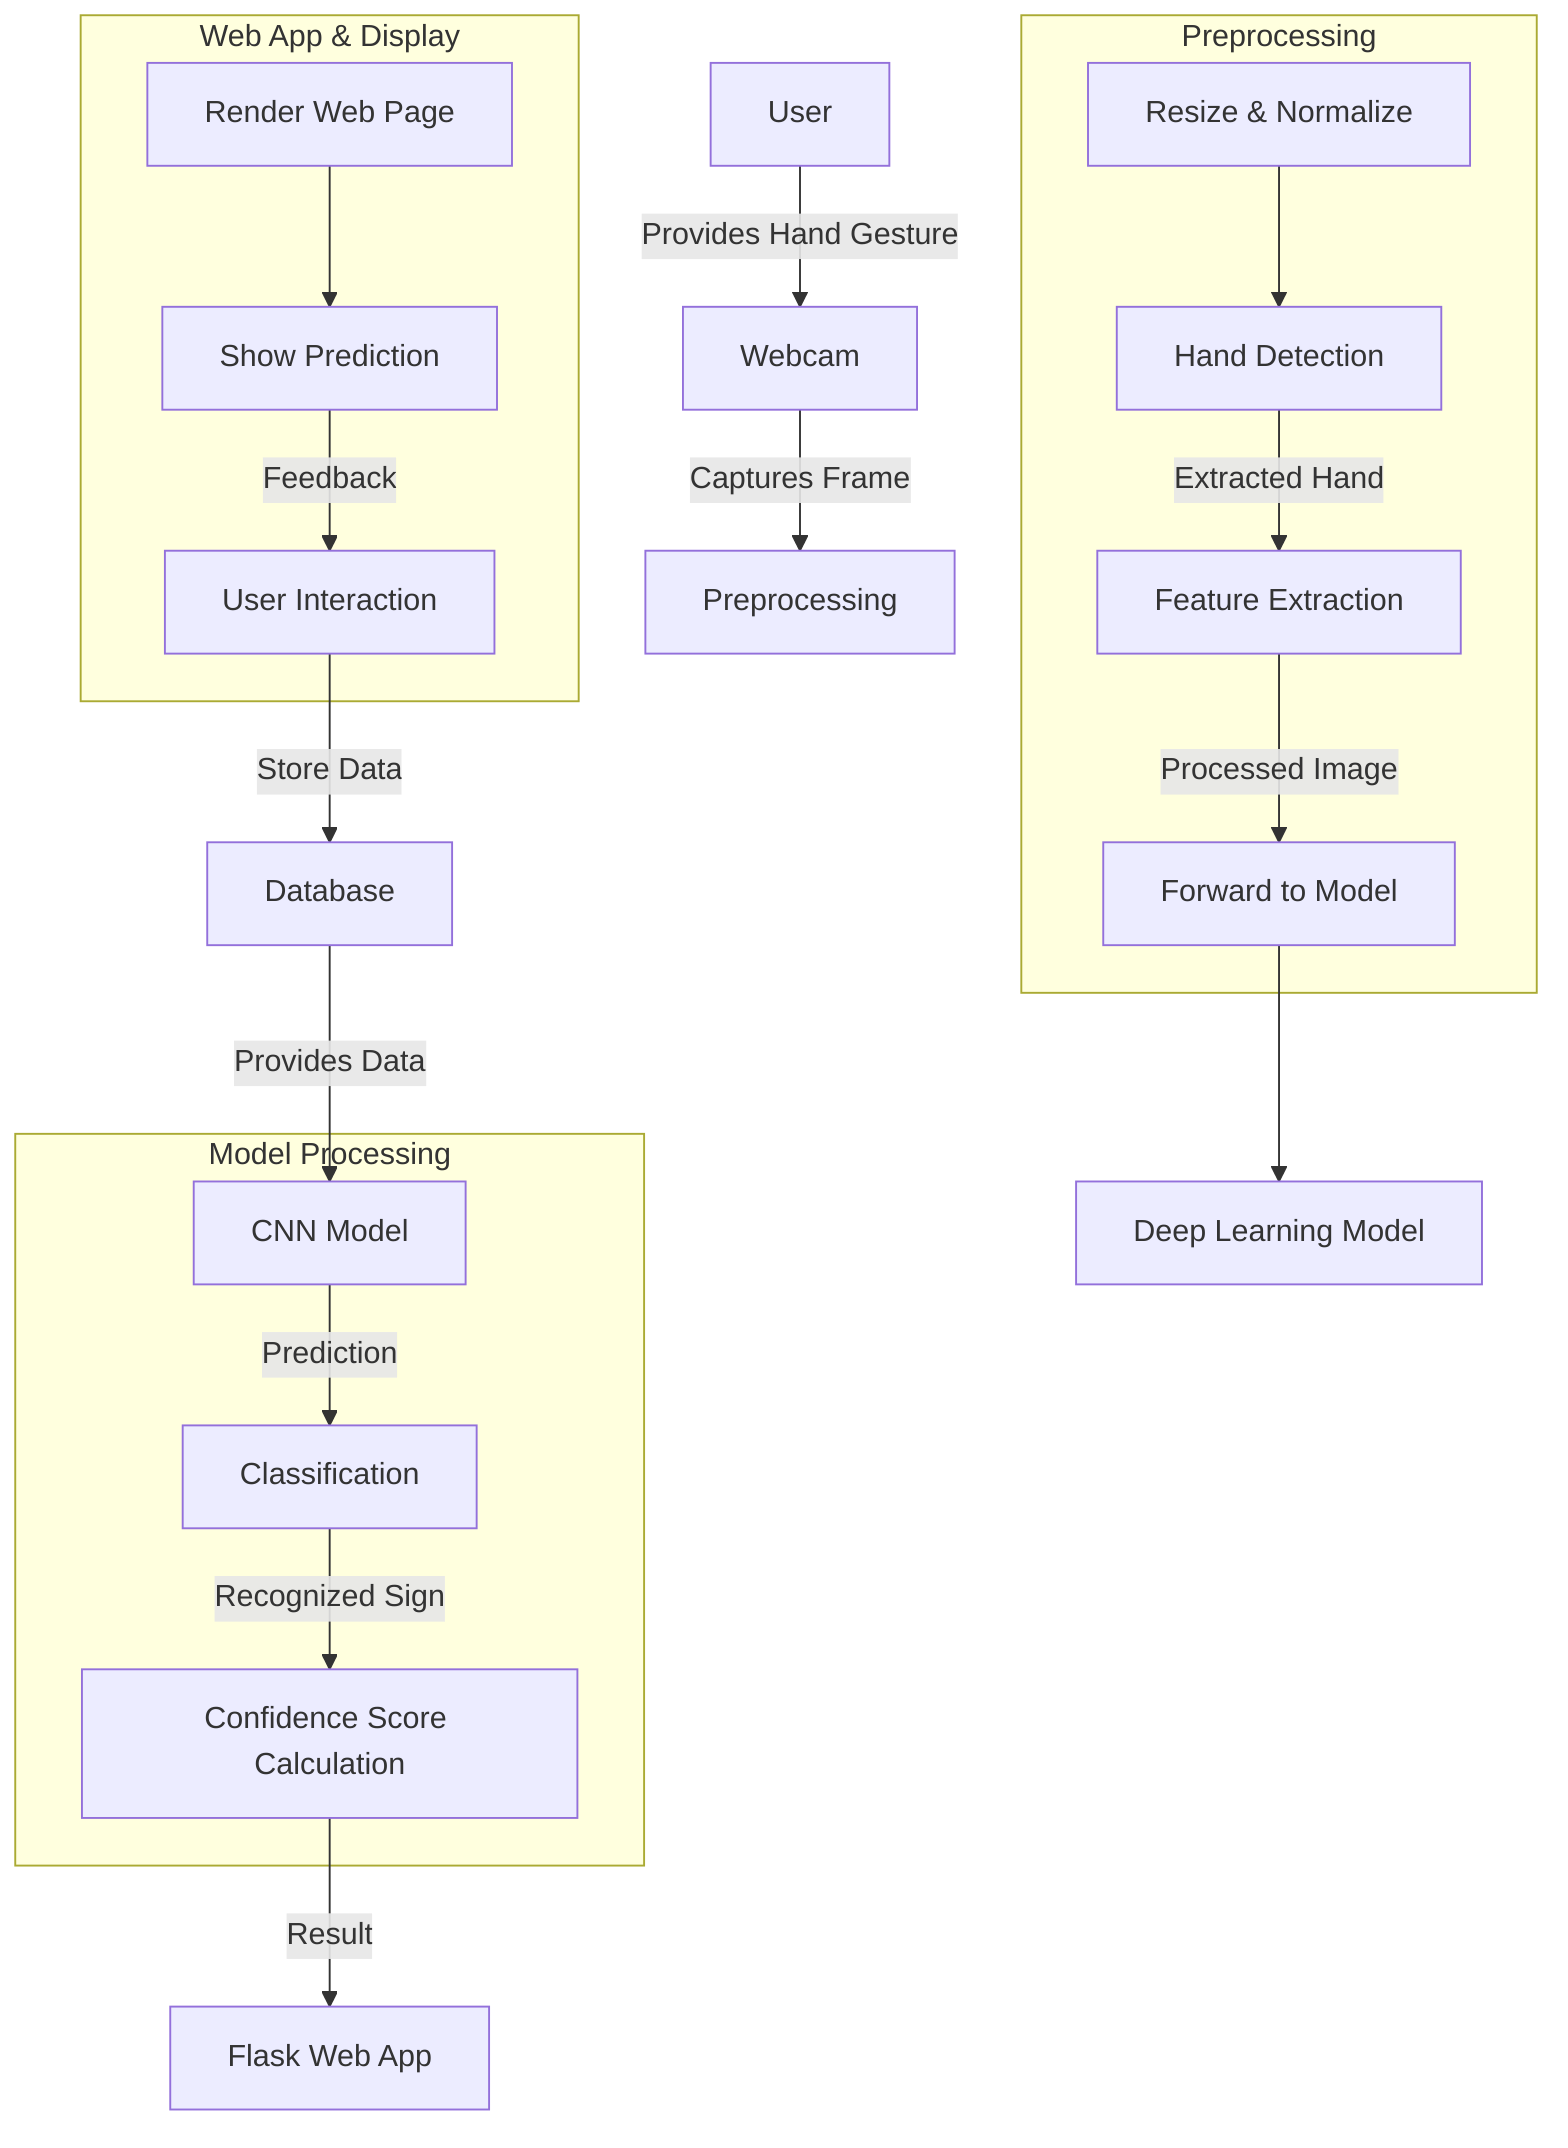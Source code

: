 graph TD
    A[User] -->|Provides Hand Gesture| B[Webcam]
    B --> |Captures Frame| C[Preprocessing]
    
    subgraph Preprocessing
        C1[Resize & Normalize] --> C2[Hand Detection]
        C2 -->|Extracted Hand| C3[Feature Extraction]
        C3 -->|Processed Image| C4[Forward to Model]
    end
    
    C4 --> D[Deep Learning Model]
    
    subgraph Model Processing
        D1[CNN Model] -->|Prediction| D2[Classification]
        D2 -->|Recognized Sign| D3[Confidence Score Calculation]
    end
    
    D3 -->|Result| E[Flask Web App]
    
    subgraph Web App & Display
        E1[Render Web Page] --> E2[Show Prediction]
        E2 -->|Feedback| E3[User Interaction]
    end
    
    E3 -->|Store Data| F[Database]
    F -->|Provides Data| D1